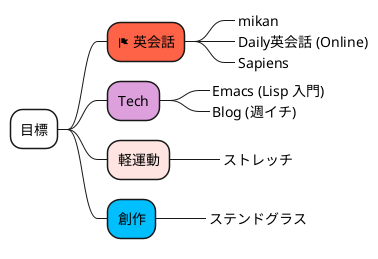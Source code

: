 @startmindmap
*[#white] 目標
**[#tomato] <&flag> 英会話
***_ mikan
***_ Daily英会話 (Online)
***_ Sapiens
**[#plum] Tech
***_ Emacs (Lisp 入門)
***_ Blog (週イチ)
**[#mistyrose] 軽運動
***_ ストレッチ
**[#deepskyblue] 創作
***_ ステンドグラス
@endmindmap
